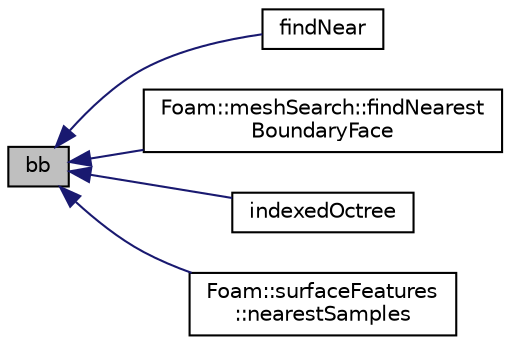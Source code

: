 digraph "bb"
{
  bgcolor="transparent";
  edge [fontname="Helvetica",fontsize="10",labelfontname="Helvetica",labelfontsize="10"];
  node [fontname="Helvetica",fontsize="10",shape=record];
  rankdir="LR";
  Node1 [label="bb",height=0.2,width=0.4,color="black", fillcolor="grey75", style="filled" fontcolor="black"];
  Node1 -> Node2 [dir="back",color="midnightblue",fontsize="10",style="solid",fontname="Helvetica"];
  Node2 [label="findNear",height=0.2,width=0.4,color="black",URL="$classFoam_1_1indexedOctree.html#aaa2037e0711513e4ed5acad5b6bf91fe",tooltip="Find near pairs and apply CompareOp to them. "];
  Node1 -> Node3 [dir="back",color="midnightblue",fontsize="10",style="solid",fontname="Helvetica"];
  Node3 [label="Foam::meshSearch::findNearest\lBoundaryFace",height=0.2,width=0.4,color="black",URL="$classFoam_1_1meshSearch.html#ad28edd754a2ff6caec90415660e87114",tooltip="Find nearest boundary face. "];
  Node1 -> Node4 [dir="back",color="midnightblue",fontsize="10",style="solid",fontname="Helvetica"];
  Node4 [label="indexedOctree",height=0.2,width=0.4,color="black",URL="$classFoam_1_1indexedOctree.html#a7cafaee8b342fe6c0f4fddd6b0e8cb59",tooltip="Construct from shapes. "];
  Node1 -> Node5 [dir="back",color="midnightblue",fontsize="10",style="solid",fontname="Helvetica"];
  Node5 [label="Foam::surfaceFeatures\l::nearestSamples",height=0.2,width=0.4,color="black",URL="$classFoam_1_1surfaceFeatures.html#a05b6a62c91ca3d68db42ba635ff1f307",tooltip="Find nearest sample for selected surface points. "];
}
